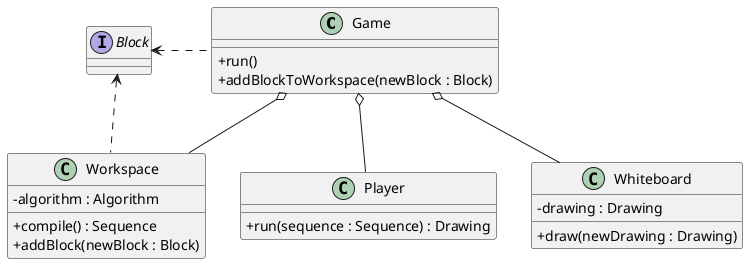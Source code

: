 @startuml
skinparam classAttributeIconSize 0

class Game {
    +run()
    +addBlockToWorkspace(newBlock : Block)
}

class Workspace {
    - algorithm : Algorithm
    + compile() : Sequence
    + addBlock(newBlock : Block)
}

class Player {
    + run(sequence : Sequence) : Drawing
}

class Whiteboard {
    - drawing : Drawing
    + draw(newDrawing : Drawing)
}

interface Block {

}

Game o-- Player
Game o-- Workspace
Game o-- Whiteboard

Block <..right Game
Block <.. Workspace

@enduml